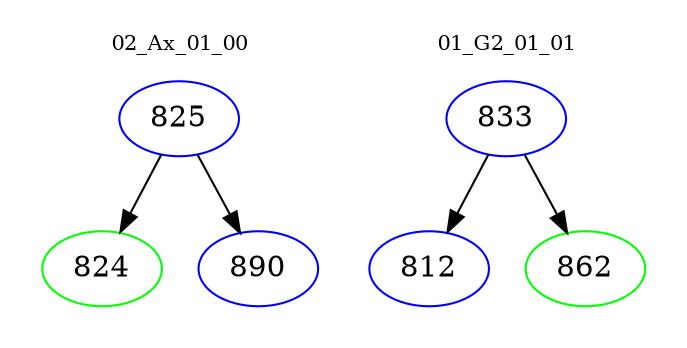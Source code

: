 digraph{
subgraph cluster_0 {
color = white
label = "02_Ax_01_00";
fontsize=10;
T0_825 [label="825", color="blue"]
T0_825 -> T0_824 [color="black"]
T0_824 [label="824", color="green"]
T0_825 -> T0_890 [color="black"]
T0_890 [label="890", color="blue"]
}
subgraph cluster_1 {
color = white
label = "01_G2_01_01";
fontsize=10;
T1_833 [label="833", color="blue"]
T1_833 -> T1_812 [color="black"]
T1_812 [label="812", color="blue"]
T1_833 -> T1_862 [color="black"]
T1_862 [label="862", color="green"]
}
}

